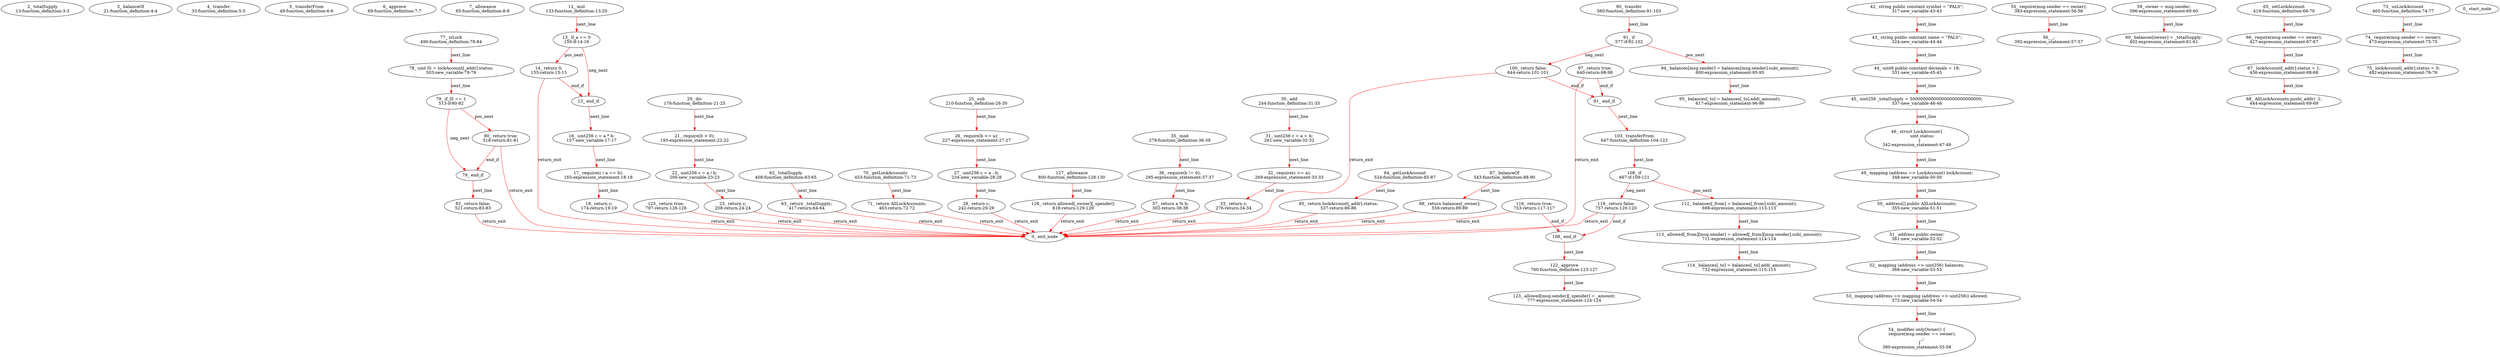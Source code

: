 digraph  {
13 [label="2_ totalSupply\n13-function_definition-3-3", type_label=function_definition];
21 [label="3_ balanceOf\n21-function_definition-4-4", type_label=function_definition];
33 [label="4_ transfer\n33-function_definition-5-5", type_label=function_definition];
49 [label="5_ transferFrom\n49-function_definition-6-6", type_label=function_definition];
69 [label="6_ approve\n69-function_definition-7-7", type_label=function_definition];
85 [label="7_ allowance\n85-function_definition-8-8", type_label=function_definition];
133 [label="12_ mul\n133-function_definition-13-20", type_label=function_definition];
150 [label="13_ if_a == 0\n150-if-14-16", type_label=if];
969 [label="13_ end_if", type_label=end_if];
155 [label="14_ return 0;\n155-return-15-15", type_label=return];
157 [label="16_ uint256 c = a * b;\n157-new_variable-17-17", type_label=new_variable];
165 [label="17_ require(c / a == b);\n165-expression_statement-18-18", type_label=expression_statement];
174 [label="18_ return c;\n174-return-19-19", type_label=return];
176 [label="20_ div\n176-function_definition-21-25", type_label=function_definition];
193 [label="21_ require(b > 0);\n193-expression_statement-22-22", type_label=expression_statement];
200 [label="22_ uint256 c = a / b;\n200-new_variable-23-23", type_label=new_variable];
208 [label="23_ return c;\n208-return-24-24", type_label=return];
210 [label="25_ sub\n210-function_definition-26-30", type_label=function_definition];
227 [label="26_ require(b <= a);\n227-expression_statement-27-27", type_label=expression_statement];
234 [label="27_ uint256 c = a - b;\n234-new_variable-28-28", type_label=new_variable];
242 [label="28_ return c;\n242-return-29-29", type_label=return];
244 [label="30_ add\n244-function_definition-31-35", type_label=function_definition];
261 [label="31_ uint256 c = a + b;\n261-new_variable-32-32", type_label=new_variable];
269 [label="32_ require(c >= a);\n269-expression_statement-33-33", type_label=expression_statement];
276 [label="33_ return c;\n276-return-34-34", type_label=return];
278 [label="35_ mod\n278-function_definition-36-39", type_label=function_definition];
295 [label="36_ require(b != 0);\n295-expression_statement-37-37", type_label=expression_statement];
302 [label="37_ return a % b;\n302-return-38-38", type_label=return];
317 [label="42_ string public constant symbol = \"PALS\";\n317-new_variable-43-43", type_label=new_variable];
324 [label="43_ string public constant name = \"PALS\";\n324-new_variable-44-44", type_label=new_variable];
331 [label="44_ uint8 public constant decimals = 18;\n331-new_variable-45-45", type_label=new_variable];
337 [label="45_ uint256 _totalSupply = 500000000000000000000000000;\n337-new_variable-46-46", type_label=new_variable];
342 [label="46_ struct LockAccount{\n        uint status;\n    }\n342-expression_statement-47-49", type_label=expression_statement];
348 [label="49_ mapping (address => LockAccount) lockAccount;\n348-new_variable-50-50", type_label=new_variable];
355 [label="50_ address[] public AllLockAccounts;\n355-new_variable-51-51", type_label=new_variable];
361 [label="51_ address public owner;\n361-new_variable-52-52", type_label=new_variable];
366 [label="52_ mapping (address => uint256) balances;\n366-new_variable-53-53", type_label=new_variable];
372 [label="53_ mapping (address => mapping (address => uint256)) allowed;\n372-new_variable-54-54", type_label=new_variable];
380 [label="54_ modifier onlyOwner() {\n        require(msg.sender == owner);\n        _;\n    }\n380-expression_statement-55-58", type_label=expression_statement];
383 [label="55_ require(msg.sender == owner);\n383-expression_statement-56-56", type_label=expression_statement];
392 [label="56_ _;\n392-expression_statement-57-57", type_label=expression_statement];
396 [label="59_ owner = msg.sender;\n396-expression_statement-60-60", type_label=expression_statement];
402 [label="60_ balances[owner] = _totalSupply;\n402-expression_statement-61-61", type_label=expression_statement];
408 [label="62_ totalSupply\n408-function_definition-63-65", type_label=function_definition];
417 [label="63_ return _totalSupply;\n417-return-64-64", type_label=return];
419 [label="65_ setLockAccount\n419-function_definition-66-70", type_label=function_definition];
427 [label="66_ require(msg.sender == owner);\n427-expression_statement-67-67", type_label=expression_statement];
436 [label="67_ lockAccount[_addr].status = 1;\n436-expression_statement-68-68", type_label=expression_statement];
444 [label="68_ AllLockAccounts.push(_addr) -1;\n444-expression_statement-69-69", type_label=expression_statement];
453 [label="70_ getLockAccounts\n453-function_definition-71-73", type_label=function_definition];
463 [label="71_ return AllLockAccounts;\n463-return-72-72", type_label=return];
465 [label="73_ unLockAccount\n465-function_definition-74-77", type_label=function_definition];
473 [label="74_ require(msg.sender == owner);\n473-expression_statement-75-75", type_label=expression_statement];
482 [label="75_ lockAccount[_addr].status = 0;\n482-expression_statement-76-76", type_label=expression_statement];
490 [label="77_ isLock\n490-function_definition-78-84", type_label=function_definition];
503 [label="78_ uint lS = lockAccount[_addr].status;\n503-new_variable-79-79", type_label=new_variable];
513 [label="79_ if_lS == 1\n513-if-80-82", type_label=if];
1332 [label="79_ end_if", type_label=end_if];
518 [label="80_ return true;\n518-return-81-81", type_label=return];
521 [label="82_ return false;\n521-return-83-83", type_label=return];
524 [label="84_ getLockAccount\n524-function_definition-85-87", type_label=function_definition];
537 [label="85_ return lockAccount[_addr].status;\n537-return-86-86", type_label=return];
543 [label="87_ balanceOf\n543-function_definition-88-90", type_label=function_definition];
556 [label="88_ return balances[_owner];\n556-return-89-89", type_label=return];
560 [label="90_ transfer\n560-function_definition-91-103", type_label=function_definition];
577 [label="91_ if\n577-if-92-102", type_label=if];
1396 [label="91_ end_if", type_label=end_if];
600 [label="94_ balances[msg.sender] = balances[msg.sender].sub(_amount);\n600-expression_statement-95-95", type_label=expression_statement];
617 [label="95_ balances[_to] = balances[_to].add(_amount);\n617-expression_statement-96-96", type_label=expression_statement];
640 [label="97_ return true;\n640-return-98-98", type_label=return];
644 [label="100_ return false;\n644-return-101-101", type_label=return];
647 [label="103_ transferFrom\n647-function_definition-104-122", type_label=function_definition];
667 [label="108_ if\n667-if-109-121", type_label=if];
1486 [label="108_ end_if", type_label=end_if];
698 [label="112_ balances[_from] = balances[_from].sub(_amount);\n698-expression_statement-113-113", type_label=expression_statement];
711 [label="113_ allowed[_from][msg.sender] = allowed[_from][msg.sender].sub(_amount);\n711-expression_statement-114-114", type_label=expression_statement];
732 [label="114_ balances[_to] = balances[_to].add(_amount);\n732-expression_statement-115-115", type_label=expression_statement];
753 [label="116_ return true;\n753-return-117-117", type_label=return];
757 [label="119_ return false;\n757-return-120-120", type_label=return];
760 [label="122_ approve\n760-function_definition-123-127", type_label=function_definition];
777 [label="123_ allowed[msg.sender][_spender] = _amount;\n777-expression_statement-124-124", type_label=expression_statement];
797 [label="125_ return true;\n797-return-126-126", type_label=return];
800 [label="127_ allowance\n800-function_definition-128-130", type_label=function_definition];
818 [label="128_ return allowed[_owner][_spender];\n818-return-129-129", type_label=return];
1 [label="0_ start_node", type_label=start];
2 [label="0_ exit_node", type_label=exit];
133 -> 150  [color=red, controlflow_type=next_line, edge_type=CFG_edge, key=0, label=next_line];
150 -> 155  [color=red, controlflow_type=pos_next, edge_type=CFG_edge, key=0, label=pos_next];
150 -> 969  [color=red, controlflow_type=neg_next, edge_type=CFG_edge, key=0, label=neg_next];
969 -> 157  [color=red, controlflow_type=next_line, edge_type=CFG_edge, key=0, label=next_line];
155 -> 969  [color=red, controlflow_type=end_if, edge_type=CFG_edge, key=0, label=end_if];
155 -> 2  [color=red, controlflow_type=return_exit, edge_type=CFG_edge, key=0, label=return_exit];
157 -> 165  [color=red, controlflow_type=next_line, edge_type=CFG_edge, key=0, label=next_line];
165 -> 174  [color=red, controlflow_type=next_line, edge_type=CFG_edge, key=0, label=next_line];
174 -> 2  [color=red, controlflow_type=return_exit, edge_type=CFG_edge, key=0, label=return_exit];
176 -> 193  [color=red, controlflow_type=next_line, edge_type=CFG_edge, key=0, label=next_line];
193 -> 200  [color=red, controlflow_type=next_line, edge_type=CFG_edge, key=0, label=next_line];
200 -> 208  [color=red, controlflow_type=next_line, edge_type=CFG_edge, key=0, label=next_line];
208 -> 2  [color=red, controlflow_type=return_exit, edge_type=CFG_edge, key=0, label=return_exit];
210 -> 227  [color=red, controlflow_type=next_line, edge_type=CFG_edge, key=0, label=next_line];
227 -> 234  [color=red, controlflow_type=next_line, edge_type=CFG_edge, key=0, label=next_line];
234 -> 242  [color=red, controlflow_type=next_line, edge_type=CFG_edge, key=0, label=next_line];
242 -> 2  [color=red, controlflow_type=return_exit, edge_type=CFG_edge, key=0, label=return_exit];
244 -> 261  [color=red, controlflow_type=next_line, edge_type=CFG_edge, key=0, label=next_line];
261 -> 269  [color=red, controlflow_type=next_line, edge_type=CFG_edge, key=0, label=next_line];
269 -> 276  [color=red, controlflow_type=next_line, edge_type=CFG_edge, key=0, label=next_line];
276 -> 2  [color=red, controlflow_type=return_exit, edge_type=CFG_edge, key=0, label=return_exit];
278 -> 295  [color=red, controlflow_type=next_line, edge_type=CFG_edge, key=0, label=next_line];
295 -> 302  [color=red, controlflow_type=next_line, edge_type=CFG_edge, key=0, label=next_line];
302 -> 2  [color=red, controlflow_type=return_exit, edge_type=CFG_edge, key=0, label=return_exit];
317 -> 324  [color=red, controlflow_type=next_line, edge_type=CFG_edge, key=0, label=next_line];
324 -> 331  [color=red, controlflow_type=next_line, edge_type=CFG_edge, key=0, label=next_line];
331 -> 337  [color=red, controlflow_type=next_line, edge_type=CFG_edge, key=0, label=next_line];
337 -> 342  [color=red, controlflow_type=next_line, edge_type=CFG_edge, key=0, label=next_line];
342 -> 348  [color=red, controlflow_type=next_line, edge_type=CFG_edge, key=0, label=next_line];
348 -> 355  [color=red, controlflow_type=next_line, edge_type=CFG_edge, key=0, label=next_line];
355 -> 361  [color=red, controlflow_type=next_line, edge_type=CFG_edge, key=0, label=next_line];
361 -> 366  [color=red, controlflow_type=next_line, edge_type=CFG_edge, key=0, label=next_line];
366 -> 372  [color=red, controlflow_type=next_line, edge_type=CFG_edge, key=0, label=next_line];
372 -> 380  [color=red, controlflow_type=next_line, edge_type=CFG_edge, key=0, label=next_line];
383 -> 392  [color=red, controlflow_type=next_line, edge_type=CFG_edge, key=0, label=next_line];
396 -> 402  [color=red, controlflow_type=next_line, edge_type=CFG_edge, key=0, label=next_line];
408 -> 417  [color=red, controlflow_type=next_line, edge_type=CFG_edge, key=0, label=next_line];
417 -> 2  [color=red, controlflow_type=return_exit, edge_type=CFG_edge, key=0, label=return_exit];
419 -> 427  [color=red, controlflow_type=next_line, edge_type=CFG_edge, key=0, label=next_line];
427 -> 436  [color=red, controlflow_type=next_line, edge_type=CFG_edge, key=0, label=next_line];
436 -> 444  [color=red, controlflow_type=next_line, edge_type=CFG_edge, key=0, label=next_line];
453 -> 463  [color=red, controlflow_type=next_line, edge_type=CFG_edge, key=0, label=next_line];
463 -> 2  [color=red, controlflow_type=return_exit, edge_type=CFG_edge, key=0, label=return_exit];
465 -> 473  [color=red, controlflow_type=next_line, edge_type=CFG_edge, key=0, label=next_line];
473 -> 482  [color=red, controlflow_type=next_line, edge_type=CFG_edge, key=0, label=next_line];
490 -> 503  [color=red, controlflow_type=next_line, edge_type=CFG_edge, key=0, label=next_line];
503 -> 513  [color=red, controlflow_type=next_line, edge_type=CFG_edge, key=0, label=next_line];
513 -> 518  [color=red, controlflow_type=pos_next, edge_type=CFG_edge, key=0, label=pos_next];
513 -> 1332  [color=red, controlflow_type=neg_next, edge_type=CFG_edge, key=0, label=neg_next];
1332 -> 521  [color=red, controlflow_type=next_line, edge_type=CFG_edge, key=0, label=next_line];
518 -> 1332  [color=red, controlflow_type=end_if, edge_type=CFG_edge, key=0, label=end_if];
518 -> 2  [color=red, controlflow_type=return_exit, edge_type=CFG_edge, key=0, label=return_exit];
521 -> 2  [color=red, controlflow_type=return_exit, edge_type=CFG_edge, key=0, label=return_exit];
524 -> 537  [color=red, controlflow_type=next_line, edge_type=CFG_edge, key=0, label=next_line];
537 -> 2  [color=red, controlflow_type=return_exit, edge_type=CFG_edge, key=0, label=return_exit];
543 -> 556  [color=red, controlflow_type=next_line, edge_type=CFG_edge, key=0, label=next_line];
556 -> 2  [color=red, controlflow_type=return_exit, edge_type=CFG_edge, key=0, label=return_exit];
560 -> 577  [color=red, controlflow_type=next_line, edge_type=CFG_edge, key=0, label=next_line];
577 -> 600  [color=red, controlflow_type=pos_next, edge_type=CFG_edge, key=0, label=pos_next];
577 -> 644  [color=red, controlflow_type=neg_next, edge_type=CFG_edge, key=0, label=neg_next];
1396 -> 647  [color=red, controlflow_type=next_line, edge_type=CFG_edge, key=0, label=next_line];
600 -> 617  [color=red, controlflow_type=next_line, edge_type=CFG_edge, key=0, label=next_line];
640 -> 1396  [color=red, controlflow_type=end_if, edge_type=CFG_edge, key=0, label=end_if];
640 -> 2  [color=red, controlflow_type=return_exit, edge_type=CFG_edge, key=0, label=return_exit];
644 -> 1396  [color=red, controlflow_type=end_if, edge_type=CFG_edge, key=0, label=end_if];
644 -> 2  [color=red, controlflow_type=return_exit, edge_type=CFG_edge, key=0, label=return_exit];
647 -> 667  [color=red, controlflow_type=next_line, edge_type=CFG_edge, key=0, label=next_line];
667 -> 698  [color=red, controlflow_type=pos_next, edge_type=CFG_edge, key=0, label=pos_next];
667 -> 757  [color=red, controlflow_type=neg_next, edge_type=CFG_edge, key=0, label=neg_next];
1486 -> 760  [color=red, controlflow_type=next_line, edge_type=CFG_edge, key=0, label=next_line];
698 -> 711  [color=red, controlflow_type=next_line, edge_type=CFG_edge, key=0, label=next_line];
711 -> 732  [color=red, controlflow_type=next_line, edge_type=CFG_edge, key=0, label=next_line];
753 -> 1486  [color=red, controlflow_type=end_if, edge_type=CFG_edge, key=0, label=end_if];
753 -> 2  [color=red, controlflow_type=return_exit, edge_type=CFG_edge, key=0, label=return_exit];
757 -> 1486  [color=red, controlflow_type=end_if, edge_type=CFG_edge, key=0, label=end_if];
757 -> 2  [color=red, controlflow_type=return_exit, edge_type=CFG_edge, key=0, label=return_exit];
760 -> 777  [color=red, controlflow_type=next_line, edge_type=CFG_edge, key=0, label=next_line];
797 -> 2  [color=red, controlflow_type=return_exit, edge_type=CFG_edge, key=0, label=return_exit];
800 -> 818  [color=red, controlflow_type=next_line, edge_type=CFG_edge, key=0, label=next_line];
818 -> 2  [color=red, controlflow_type=return_exit, edge_type=CFG_edge, key=0, label=return_exit];
}
